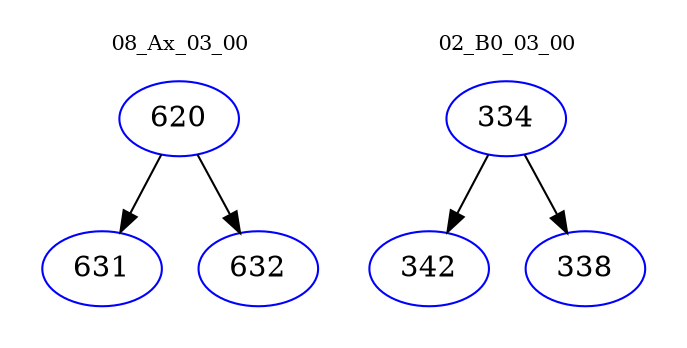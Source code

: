 digraph{
subgraph cluster_0 {
color = white
label = "08_Ax_03_00";
fontsize=10;
T0_620 [label="620", color="blue"]
T0_620 -> T0_631 [color="black"]
T0_631 [label="631", color="blue"]
T0_620 -> T0_632 [color="black"]
T0_632 [label="632", color="blue"]
}
subgraph cluster_1 {
color = white
label = "02_B0_03_00";
fontsize=10;
T1_334 [label="334", color="blue"]
T1_334 -> T1_342 [color="black"]
T1_342 [label="342", color="blue"]
T1_334 -> T1_338 [color="black"]
T1_338 [label="338", color="blue"]
}
}
